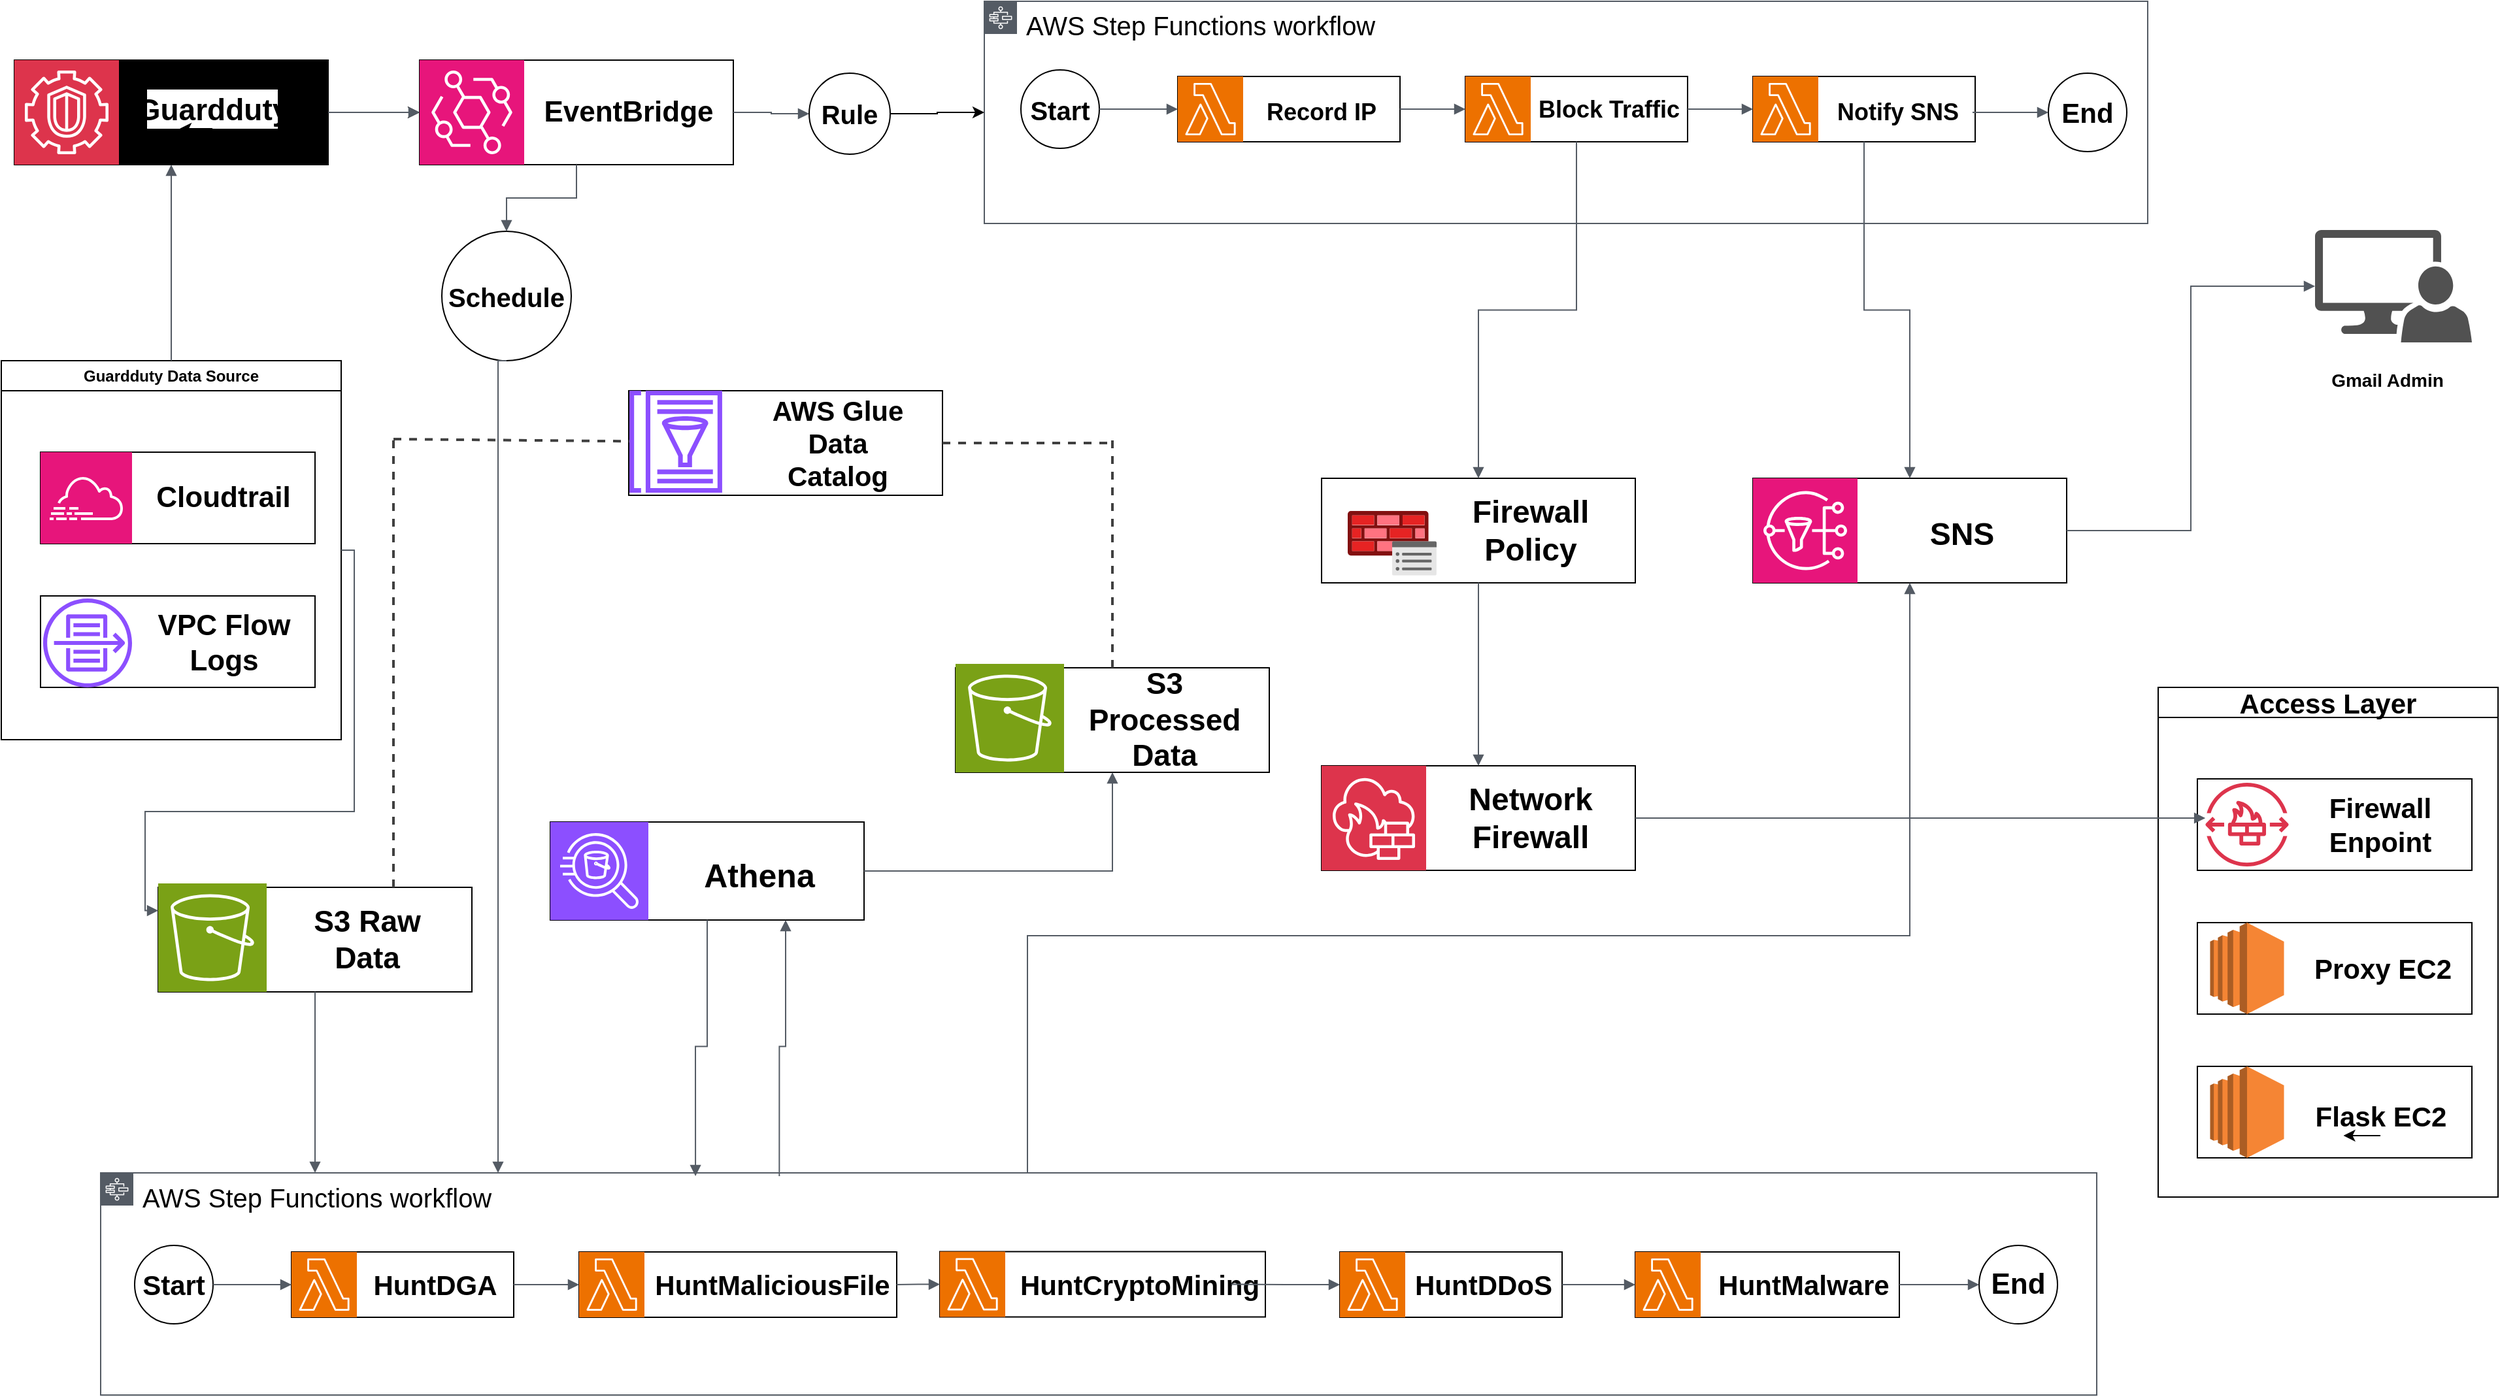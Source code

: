 <mxfile version="27.1.4">
  <diagram name="Trang-1" id="9fPnTwgZJp68yQlGrGTN">
    <mxGraphModel dx="2084" dy="1122" grid="0" gridSize="10" guides="1" tooltips="1" connect="1" arrows="1" fold="1" page="1" pageScale="1" pageWidth="4800" pageHeight="4336" background="light-dark(#FFFFFF,#FFFFFF)" math="0" shadow="0">
      <root>
        <mxCell id="0" />
        <mxCell id="1" parent="0" />
        <mxCell id="mclPiAwEp0GrEzuaHdjd-48" value="" style="edgeStyle=orthogonalEdgeStyle;rounded=0;orthogonalLoop=1;jettySize=auto;html=1;" parent="1" source="mclPiAwEp0GrEzuaHdjd-2" target="mclPiAwEp0GrEzuaHdjd-33" edge="1">
          <mxGeometry relative="1" as="geometry" />
        </mxCell>
        <mxCell id="mclPiAwEp0GrEzuaHdjd-2" value="" style="rounded=0;whiteSpace=wrap;html=1;strokeColor=light-dark(#000000,#000000);fillColor=light-dark(#000000,#FFFFFF);gradientColor=none;" parent="1" vertex="1">
          <mxGeometry x="130" y="150" width="240" height="80" as="geometry" />
        </mxCell>
        <mxCell id="mclPiAwEp0GrEzuaHdjd-4" value="" style="rounded=0;whiteSpace=wrap;html=1;fillColor=light-dark(#FFFFFF,#FFFFFF);strokeColor=light-dark(#000000,#000000);" parent="1" vertex="1">
          <mxGeometry x="1020" y="162.5" width="170" height="50" as="geometry" />
        </mxCell>
        <mxCell id="mclPiAwEp0GrEzuaHdjd-5" value="" style="sketch=0;points=[[0,0,0],[0.25,0,0],[0.5,0,0],[0.75,0,0],[1,0,0],[0,1,0],[0.25,1,0],[0.5,1,0],[0.75,1,0],[1,1,0],[0,0.25,0],[0,0.5,0],[0,0.75,0],[1,0.25,0],[1,0.5,0],[1,0.75,0]];outlineConnect=0;fontColor=#232F3E;fillColor=#ED7100;strokeColor=#ffffff;dashed=0;verticalLabelPosition=bottom;verticalAlign=top;align=center;html=1;fontSize=12;fontStyle=0;aspect=fixed;shape=mxgraph.aws4.resourceIcon;resIcon=mxgraph.aws4.lambda;" parent="1" vertex="1">
          <mxGeometry x="1020" y="162.5" width="50" height="50" as="geometry" />
        </mxCell>
        <mxCell id="mclPiAwEp0GrEzuaHdjd-6" value="" style="rounded=0;whiteSpace=wrap;html=1;fillColor=light-dark(#FFFFFF,#FFFFFF);strokeColor=light-dark(#000000,#000000);" parent="1" vertex="1">
          <mxGeometry x="240" y="783" width="240" height="80" as="geometry" />
        </mxCell>
        <mxCell id="mclPiAwEp0GrEzuaHdjd-8" value="&lt;font style=&quot;font-size: 23px;&quot;&gt;&lt;b style=&quot;&quot;&gt;Guardduty&lt;/b&gt;&lt;/font&gt;" style="text;align=center;html=1;verticalAlign=middle;whiteSpace=wrap;rounded=0;fillColor=light-dark(#FFFFFF,#FFFFFF);fontColor=light-dark(#000000,#000000);" parent="1" vertex="1">
          <mxGeometry x="231.5" y="172.5" width="100" height="30" as="geometry" />
        </mxCell>
        <mxCell id="mclPiAwEp0GrEzuaHdjd-9" value="&lt;font style=&quot;font-size: 18px;&quot;&gt;&lt;b style=&quot;&quot;&gt;Record IP&lt;/b&gt;&lt;/font&gt;" style="text;strokeColor=none;align=center;fillColor=none;html=1;verticalAlign=middle;whiteSpace=wrap;rounded=0;fontColor=light-dark(#000000,#000000);fontSize=21;" parent="1" vertex="1">
          <mxGeometry x="1060" y="175" width="140" height="25" as="geometry" />
        </mxCell>
        <mxCell id="mclPiAwEp0GrEzuaHdjd-10" value="&lt;b style=&quot;&quot;&gt;&lt;font style=&quot;font-size: 23px;&quot;&gt;S3 Raw Data&lt;/font&gt;&lt;/b&gt;" style="text;strokeColor=none;align=center;fillColor=none;html=1;verticalAlign=middle;whiteSpace=wrap;rounded=0;fontColor=light-dark(#000000,#000000);" parent="1" vertex="1">
          <mxGeometry x="340" y="808" width="120" height="30" as="geometry" />
        </mxCell>
        <mxCell id="mclPiAwEp0GrEzuaHdjd-14" value="&lt;font style=&quot;color: light-dark(rgb(0, 0, 0), rgb(0, 0, 0)); font-size: 20px;&quot;&gt;AWS Step Functions workflow&lt;/font&gt;" style="sketch=0;outlineConnect=0;gradientColor=none;html=1;whiteSpace=wrap;fontSize=12;fontStyle=0;shape=mxgraph.aws4.group;grIcon=mxgraph.aws4.group_aws_step_functions_workflow;strokeColor=light-dark(#545B64,#000000);fillColor=none;verticalAlign=top;align=left;spacingLeft=30;fontColor=#545B64;dashed=0;" parent="1" vertex="1">
          <mxGeometry x="872" y="105" width="890" height="170" as="geometry" />
        </mxCell>
        <mxCell id="mclPiAwEp0GrEzuaHdjd-16" value="" style="sketch=0;points=[[0,0,0],[0.25,0,0],[0.5,0,0],[0.75,0,0],[1,0,0],[0,1,0],[0.25,1,0],[0.5,1,0],[0.75,1,0],[1,1,0],[0,0.25,0],[0,0.5,0],[0,0.75,0],[1,0.25,0],[1,0.5,0],[1,0.75,0]];outlineConnect=0;fontColor=#232F3E;fillColor=#DD344C;strokeColor=#ffffff;dashed=0;verticalLabelPosition=bottom;verticalAlign=top;align=center;html=1;fontSize=12;fontStyle=0;aspect=fixed;shape=mxgraph.aws4.resourceIcon;resIcon=mxgraph.aws4.guardduty;" parent="1" vertex="1">
          <mxGeometry x="130" y="150" width="80" height="80" as="geometry" />
        </mxCell>
        <mxCell id="mclPiAwEp0GrEzuaHdjd-17" value="Guardduty Data Source" style="swimlane;whiteSpace=wrap;html=1;strokeColor=light-dark(#000000,#000000);" parent="1" vertex="1">
          <mxGeometry x="120" y="380" width="260" height="290" as="geometry" />
        </mxCell>
        <mxCell id="mclPiAwEp0GrEzuaHdjd-19" value="" style="rounded=0;whiteSpace=wrap;html=1;fillColor=light-dark(#FFFFFF,#FFFFFF);strokeColor=light-dark(#000000,#000000);" parent="mclPiAwEp0GrEzuaHdjd-17" vertex="1">
          <mxGeometry x="30" y="70" width="210" height="70" as="geometry" />
        </mxCell>
        <mxCell id="mclPiAwEp0GrEzuaHdjd-18" value="" style="sketch=0;points=[[0,0,0],[0.25,0,0],[0.5,0,0],[0.75,0,0],[1,0,0],[0,1,0],[0.25,1,0],[0.5,1,0],[0.75,1,0],[1,1,0],[0,0.25,0],[0,0.5,0],[0,0.75,0],[1,0.25,0],[1,0.5,0],[1,0.75,0]];points=[[0,0,0],[0.25,0,0],[0.5,0,0],[0.75,0,0],[1,0,0],[0,1,0],[0.25,1,0],[0.5,1,0],[0.75,1,0],[1,1,0],[0,0.25,0],[0,0.5,0],[0,0.75,0],[1,0.25,0],[1,0.5,0],[1,0.75,0]];outlineConnect=0;fontColor=#232F3E;fillColor=#E7157B;strokeColor=#ffffff;dashed=0;verticalLabelPosition=bottom;verticalAlign=top;align=center;html=1;fontSize=12;fontStyle=0;aspect=fixed;shape=mxgraph.aws4.resourceIcon;resIcon=mxgraph.aws4.cloudtrail;" parent="mclPiAwEp0GrEzuaHdjd-17" vertex="1">
          <mxGeometry x="30" y="70" width="70" height="70" as="geometry" />
        </mxCell>
        <mxCell id="mclPiAwEp0GrEzuaHdjd-20" value="&lt;font style=&quot;font-size: 22px;&quot;&gt;&lt;b style=&quot;&quot;&gt;Cloudtrail&lt;/b&gt;&lt;/font&gt;" style="text;strokeColor=none;align=center;fillColor=none;html=1;verticalAlign=middle;whiteSpace=wrap;rounded=0;fontColor=light-dark(#000000,#000000);" parent="mclPiAwEp0GrEzuaHdjd-17" vertex="1">
          <mxGeometry x="120" y="90" width="100" height="30" as="geometry" />
        </mxCell>
        <mxCell id="mclPiAwEp0GrEzuaHdjd-25" value="" style="rounded=0;whiteSpace=wrap;html=1;strokeColor=light-dark(#000000,#000000);fillColor=light-dark(#FFFFFF,#FFFFFF);" parent="mclPiAwEp0GrEzuaHdjd-17" vertex="1">
          <mxGeometry x="30" y="180" width="210" height="70" as="geometry" />
        </mxCell>
        <mxCell id="mclPiAwEp0GrEzuaHdjd-27" value="&lt;font style=&quot;font-size: 22px;&quot;&gt;&lt;b style=&quot;&quot;&gt;VPC Flow Logs&lt;/b&gt;&lt;/font&gt;" style="text;strokeColor=none;align=center;fillColor=none;html=1;verticalAlign=middle;whiteSpace=wrap;rounded=0;fontColor=light-dark(#000000,#000000);" parent="mclPiAwEp0GrEzuaHdjd-17" vertex="1">
          <mxGeometry x="106.5" y="201" width="127" height="30" as="geometry" />
        </mxCell>
        <mxCell id="mclPiAwEp0GrEzuaHdjd-28" value="" style="sketch=0;outlineConnect=0;fontColor=#232F3E;gradientColor=none;fillColor=#8C4FFF;strokeColor=none;dashed=0;verticalLabelPosition=bottom;verticalAlign=top;align=center;html=1;fontSize=12;fontStyle=0;aspect=fixed;pointerEvents=1;shape=mxgraph.aws4.flow_logs;" parent="mclPiAwEp0GrEzuaHdjd-17" vertex="1">
          <mxGeometry x="32" y="182" width="68" height="68" as="geometry" />
        </mxCell>
        <mxCell id="mclPiAwEp0GrEzuaHdjd-29" value="" style="edgeStyle=orthogonalEdgeStyle;html=1;endArrow=none;elbow=vertical;startArrow=block;startFill=1;strokeColor=light-dark(#545B64,#000000);rounded=0;exitX=0.5;exitY=1;exitDx=0;exitDy=0;entryX=0.5;entryY=0;entryDx=0;entryDy=0;" parent="1" source="mclPiAwEp0GrEzuaHdjd-2" target="mclPiAwEp0GrEzuaHdjd-17" edge="1">
          <mxGeometry width="100" relative="1" as="geometry">
            <mxPoint x="190" y="330" as="sourcePoint" />
            <mxPoint x="290" y="330" as="targetPoint" />
          </mxGeometry>
        </mxCell>
        <mxCell id="mclPiAwEp0GrEzuaHdjd-30" value="" style="rounded=0;whiteSpace=wrap;html=1;fillColor=light-dark(#FFFFFF,#FFFFFF);strokeColor=light-dark(#000000,#000000);" parent="1" vertex="1">
          <mxGeometry x="440" y="150" width="240" height="80" as="geometry" />
        </mxCell>
        <mxCell id="mclPiAwEp0GrEzuaHdjd-31" value="&lt;b style=&quot;&quot;&gt;&lt;font style=&quot;font-size: 22px;&quot;&gt;EventBridge&lt;/font&gt;&lt;/b&gt;" style="text;strokeColor=none;align=center;fillColor=light-dark(#FFFFFF,#FFFFFF);html=1;verticalAlign=middle;whiteSpace=wrap;rounded=0;fontColor=light-dark(#000000,#000000);" parent="1" vertex="1">
          <mxGeometry x="550" y="175" width="100" height="30" as="geometry" />
        </mxCell>
        <mxCell id="mclPiAwEp0GrEzuaHdjd-33" value="" style="sketch=0;points=[[0,0,0],[0.25,0,0],[0.5,0,0],[0.75,0,0],[1,0,0],[0,1,0],[0.25,1,0],[0.5,1,0],[0.75,1,0],[1,1,0],[0,0.25,0],[0,0.5,0],[0,0.75,0],[1,0.25,0],[1,0.5,0],[1,0.75,0]];outlineConnect=0;fontColor=#232F3E;fillColor=#E7157B;strokeColor=#ffffff;dashed=0;verticalLabelPosition=bottom;verticalAlign=top;align=center;html=1;fontSize=12;fontStyle=0;aspect=fixed;shape=mxgraph.aws4.resourceIcon;resIcon=mxgraph.aws4.eventbridge;" parent="1" vertex="1">
          <mxGeometry x="440" y="150" width="80" height="80" as="geometry" />
        </mxCell>
        <mxCell id="mclPiAwEp0GrEzuaHdjd-34" value="" style="edgeStyle=orthogonalEdgeStyle;html=1;endArrow=none;elbow=vertical;startArrow=block;startFill=1;strokeColor=light-dark(#545B64,#000000);rounded=0;exitX=0;exitY=0.5;exitDx=0;exitDy=0;entryX=1;entryY=0.5;entryDx=0;entryDy=0;exitPerimeter=0;" parent="1" source="mclPiAwEp0GrEzuaHdjd-33" target="mclPiAwEp0GrEzuaHdjd-2" edge="1">
          <mxGeometry width="100" relative="1" as="geometry">
            <mxPoint x="310" y="330" as="sourcePoint" />
            <mxPoint x="310" y="480" as="targetPoint" />
          </mxGeometry>
        </mxCell>
        <mxCell id="mclPiAwEp0GrEzuaHdjd-36" value="" style="rounded=0;whiteSpace=wrap;html=1;fillColor=light-dark(#FFFFFF,#FFFFFF);strokeColor=light-dark(#000000,#000000);" parent="1" vertex="1">
          <mxGeometry x="1240" y="162.5" width="170" height="50" as="geometry" />
        </mxCell>
        <mxCell id="mclPiAwEp0GrEzuaHdjd-37" value="" style="sketch=0;points=[[0,0,0],[0.25,0,0],[0.5,0,0],[0.75,0,0],[1,0,0],[0,1,0],[0.25,1,0],[0.5,1,0],[0.75,1,0],[1,1,0],[0,0.25,0],[0,0.5,0],[0,0.75,0],[1,0.25,0],[1,0.5,0],[1,0.75,0]];outlineConnect=0;fontColor=#232F3E;fillColor=#ED7100;strokeColor=#ffffff;dashed=0;verticalLabelPosition=bottom;verticalAlign=top;align=center;html=1;fontSize=12;fontStyle=0;aspect=fixed;shape=mxgraph.aws4.resourceIcon;resIcon=mxgraph.aws4.lambda;" parent="1" vertex="1">
          <mxGeometry x="1240" y="162.5" width="50" height="50" as="geometry" />
        </mxCell>
        <mxCell id="mclPiAwEp0GrEzuaHdjd-38" value="&lt;font style=&quot;font-size: 18px;&quot;&gt;&lt;b style=&quot;&quot;&gt;Block Traffic&lt;/b&gt;&lt;/font&gt;" style="text;strokeColor=none;align=center;fillColor=none;html=1;verticalAlign=middle;whiteSpace=wrap;rounded=0;fontColor=light-dark(#000000,#000000);" parent="1" vertex="1">
          <mxGeometry x="1280" y="175" width="140" height="25" as="geometry" />
        </mxCell>
        <mxCell id="mclPiAwEp0GrEzuaHdjd-39" value="" style="rounded=0;whiteSpace=wrap;html=1;fillColor=light-dark(#FFFFFF,#FFFFFF);strokeColor=light-dark(#000000,#000000);" parent="1" vertex="1">
          <mxGeometry x="1460" y="162.5" width="170" height="50" as="geometry" />
        </mxCell>
        <mxCell id="mclPiAwEp0GrEzuaHdjd-40" value="" style="sketch=0;points=[[0,0,0],[0.25,0,0],[0.5,0,0],[0.75,0,0],[1,0,0],[0,1,0],[0.25,1,0],[0.5,1,0],[0.75,1,0],[1,1,0],[0,0.25,0],[0,0.5,0],[0,0.75,0],[1,0.25,0],[1,0.5,0],[1,0.75,0]];outlineConnect=0;fontColor=#232F3E;fillColor=#ED7100;strokeColor=#ffffff;dashed=0;verticalLabelPosition=bottom;verticalAlign=top;align=center;html=1;fontSize=12;fontStyle=0;aspect=fixed;shape=mxgraph.aws4.resourceIcon;resIcon=mxgraph.aws4.lambda;" parent="1" vertex="1">
          <mxGeometry x="1460" y="162.5" width="50" height="50" as="geometry" />
        </mxCell>
        <mxCell id="mclPiAwEp0GrEzuaHdjd-41" value="&lt;font style=&quot;font-size: 18px;&quot;&gt;&lt;b style=&quot;&quot;&gt;Notify SNS&lt;/b&gt;&lt;/font&gt;" style="text;strokeColor=none;align=center;fillColor=none;html=1;verticalAlign=middle;whiteSpace=wrap;rounded=0;fontColor=light-dark(#000000,#000000);" parent="1" vertex="1">
          <mxGeometry x="1501" y="177.5" width="140" height="25" as="geometry" />
        </mxCell>
        <mxCell id="mclPiAwEp0GrEzuaHdjd-45" style="edgeStyle=orthogonalEdgeStyle;rounded=0;orthogonalLoop=1;jettySize=auto;html=1;exitX=0.5;exitY=1;exitDx=0;exitDy=0;" parent="1" edge="1">
          <mxGeometry relative="1" as="geometry">
            <mxPoint x="1125" y="350" as="sourcePoint" />
            <mxPoint x="1125" y="350" as="targetPoint" />
          </mxGeometry>
        </mxCell>
        <mxCell id="mclPiAwEp0GrEzuaHdjd-46" value="&lt;b&gt;&lt;font style=&quot;font-size: 20px;&quot;&gt;Start&lt;/font&gt;&lt;/b&gt;" style="ellipse;whiteSpace=wrap;html=1;aspect=fixed;fontColor=light-dark(#000000,#000000);fillColor=light-dark(#FFFFFF,#FFFFFF);strokeColor=light-dark(#000000,#000000);" parent="1" vertex="1">
          <mxGeometry x="900" y="157.5" width="60" height="60" as="geometry" />
        </mxCell>
        <mxCell id="mclPiAwEp0GrEzuaHdjd-47" value="&lt;b&gt;&lt;font style=&quot;font-size: 21px;&quot;&gt;End&lt;/font&gt;&lt;/b&gt;" style="ellipse;whiteSpace=wrap;html=1;aspect=fixed;fillColor=light-dark(#FFFFFF,#FFFFFF);strokeColor=light-dark(#000000,#000000);fontColor=light-dark(#000000,#000000);" parent="1" vertex="1">
          <mxGeometry x="1686" y="160" width="60" height="60" as="geometry" />
        </mxCell>
        <mxCell id="mclPiAwEp0GrEzuaHdjd-49" value="" style="edgeStyle=orthogonalEdgeStyle;html=1;endArrow=none;elbow=vertical;startArrow=block;startFill=1;strokeColor=light-dark(#545B64,#000000);rounded=0;exitX=0;exitY=0.5;exitDx=0;exitDy=0;entryX=1;entryY=0.5;entryDx=0;entryDy=0;exitPerimeter=0;" parent="1" source="mclPiAwEp0GrEzuaHdjd-5" target="mclPiAwEp0GrEzuaHdjd-46" edge="1">
          <mxGeometry width="100" relative="1" as="geometry">
            <mxPoint x="850" y="235" as="sourcePoint" />
            <mxPoint x="780" y="235" as="targetPoint" />
          </mxGeometry>
        </mxCell>
        <mxCell id="mclPiAwEp0GrEzuaHdjd-50" value="" style="edgeStyle=orthogonalEdgeStyle;html=1;endArrow=none;elbow=vertical;startArrow=block;startFill=1;strokeColor=light-dark(#545B64,#000000);rounded=0;exitX=0;exitY=0.5;exitDx=0;exitDy=0;exitPerimeter=0;entryX=1;entryY=0.5;entryDx=0;entryDy=0;" parent="1" source="mclPiAwEp0GrEzuaHdjd-37" target="mclPiAwEp0GrEzuaHdjd-4" edge="1">
          <mxGeometry width="100" relative="1" as="geometry">
            <mxPoint x="1030" y="225" as="sourcePoint" />
            <mxPoint x="1190" y="195" as="targetPoint" />
          </mxGeometry>
        </mxCell>
        <mxCell id="mclPiAwEp0GrEzuaHdjd-51" value="" style="edgeStyle=orthogonalEdgeStyle;html=1;endArrow=none;elbow=vertical;startArrow=block;startFill=1;strokeColor=light-dark(#545B64,#000000);rounded=0;exitX=0;exitY=0.5;exitDx=0;exitDy=0;exitPerimeter=0;entryX=1;entryY=0.5;entryDx=0;entryDy=0;" parent="1" source="mclPiAwEp0GrEzuaHdjd-40" target="mclPiAwEp0GrEzuaHdjd-36" edge="1">
          <mxGeometry width="100" relative="1" as="geometry">
            <mxPoint x="1390" y="265" as="sourcePoint" />
            <mxPoint x="1320" y="265" as="targetPoint" />
          </mxGeometry>
        </mxCell>
        <mxCell id="mclPiAwEp0GrEzuaHdjd-52" value="" style="edgeStyle=orthogonalEdgeStyle;html=1;endArrow=none;elbow=vertical;startArrow=block;startFill=1;strokeColor=light-dark(#545B64,#000000);rounded=0;exitX=0;exitY=0.5;exitDx=0;exitDy=0;" parent="1" source="mclPiAwEp0GrEzuaHdjd-47" edge="1">
          <mxGeometry width="100" relative="1" as="geometry">
            <mxPoint x="1590" y="355" as="sourcePoint" />
            <mxPoint x="1628" y="190" as="targetPoint" />
          </mxGeometry>
        </mxCell>
        <mxCell id="mclPiAwEp0GrEzuaHdjd-53" value="" style="edgeStyle=orthogonalEdgeStyle;html=1;endArrow=none;elbow=vertical;startArrow=block;startFill=1;strokeColor=light-dark(#545B64,#000000);rounded=0;entryX=1;entryY=0.5;entryDx=0;entryDy=0;exitX=0;exitY=0.5;exitDx=0;exitDy=0;" parent="1" source="j457YnfjW28pkleL_D3V-96" target="mclPiAwEp0GrEzuaHdjd-30" edge="1">
          <mxGeometry width="100" relative="1" as="geometry">
            <mxPoint x="690" y="370" as="sourcePoint" />
            <mxPoint x="620" y="370" as="targetPoint" />
          </mxGeometry>
        </mxCell>
        <mxCell id="mclPiAwEp0GrEzuaHdjd-57" value="" style="rounded=0;whiteSpace=wrap;html=1;fillColor=light-dark(#FFFFFF,#FFFFFF);strokeColor=light-dark(#000000,#000000);" parent="1" vertex="1">
          <mxGeometry x="1130" y="690" width="240" height="80" as="geometry" />
        </mxCell>
        <mxCell id="mclPiAwEp0GrEzuaHdjd-59" value="&lt;b style=&quot;&quot;&gt;&lt;font style=&quot;font-size: 24px;&quot;&gt;Network Firewall&lt;/font&gt;&lt;/b&gt;" style="text;strokeColor=none;align=center;fillColor=none;html=1;verticalAlign=middle;whiteSpace=wrap;rounded=0;fontColor=light-dark(#000000,#000000);" parent="1" vertex="1">
          <mxGeometry x="1230" y="715" width="120" height="30" as="geometry" />
        </mxCell>
        <mxCell id="mclPiAwEp0GrEzuaHdjd-63" value="" style="rounded=0;whiteSpace=wrap;html=1;fillColor=light-dark(#FFFFFF,#FFFFFF);strokeColor=light-dark(#000000,#000000);" parent="1" vertex="1">
          <mxGeometry x="1130" y="470" width="240" height="80" as="geometry" />
        </mxCell>
        <mxCell id="mclPiAwEp0GrEzuaHdjd-65" value="&lt;font style=&quot;font-size: 24px;&quot;&gt;&lt;b style=&quot;&quot;&gt;Firewall Policy&lt;/b&gt;&lt;/font&gt;" style="text;strokeColor=none;align=center;fillColor=none;html=1;verticalAlign=middle;whiteSpace=wrap;rounded=0;fontColor=light-dark(#000000,#000000);" parent="1" vertex="1">
          <mxGeometry x="1230" y="495" width="120" height="30" as="geometry" />
        </mxCell>
        <mxCell id="mclPiAwEp0GrEzuaHdjd-66" value="" style="image;aspect=fixed;html=1;points=[];align=center;fontSize=12;image=img/lib/azure2/networking/Azure_Firewall_Policy.svg;fontColor=light-dark(#000000,#FFFFFF);imageBackground=light-dark(#FFFFFF,#FFFFFF);imageBorder=none;" parent="1" vertex="1">
          <mxGeometry x="1150" y="495" width="68" height="49.32" as="geometry" />
        </mxCell>
        <mxCell id="mclPiAwEp0GrEzuaHdjd-67" value="" style="edgeStyle=orthogonalEdgeStyle;html=1;endArrow=block;elbow=vertical;startArrow=none;endFill=1;strokeColor=light-dark(#545B64,#000000);rounded=0;exitX=0.5;exitY=1;exitDx=0;exitDy=0;entryX=0.5;entryY=0;entryDx=0;entryDy=0;" parent="1" source="mclPiAwEp0GrEzuaHdjd-36" target="mclPiAwEp0GrEzuaHdjd-63" edge="1">
          <mxGeometry width="100" relative="1" as="geometry">
            <mxPoint x="1225" y="300" as="sourcePoint" />
            <mxPoint x="1170" y="552" as="targetPoint" />
          </mxGeometry>
        </mxCell>
        <mxCell id="mclPiAwEp0GrEzuaHdjd-68" value="" style="rounded=0;whiteSpace=wrap;html=1;fillColor=light-dark(#FFFFFF,#FFFFFF);strokeColor=light-dark(#000000,#000000);" parent="1" vertex="1">
          <mxGeometry x="1460" y="470" width="240" height="80" as="geometry" />
        </mxCell>
        <mxCell id="mclPiAwEp0GrEzuaHdjd-70" value="&lt;font style=&quot;font-size: 24px;&quot;&gt;&lt;b style=&quot;&quot;&gt;SNS&lt;/b&gt;&lt;/font&gt;" style="text;strokeColor=none;align=center;fillColor=none;html=1;verticalAlign=middle;whiteSpace=wrap;rounded=0;fontColor=light-dark(#000000,#000000);" parent="1" vertex="1">
          <mxGeometry x="1560" y="498" width="120" height="30" as="geometry" />
        </mxCell>
        <mxCell id="mclPiAwEp0GrEzuaHdjd-71" value="" style="sketch=0;points=[[0,0,0],[0.25,0,0],[0.5,0,0],[0.75,0,0],[1,0,0],[0,1,0],[0.25,1,0],[0.5,1,0],[0.75,1,0],[1,1,0],[0,0.25,0],[0,0.5,0],[0,0.75,0],[1,0.25,0],[1,0.5,0],[1,0.75,0]];outlineConnect=0;fontColor=#232F3E;fillColor=#E7157B;strokeColor=#ffffff;dashed=0;verticalLabelPosition=bottom;verticalAlign=top;align=center;html=1;fontSize=12;fontStyle=0;aspect=fixed;shape=mxgraph.aws4.resourceIcon;resIcon=mxgraph.aws4.sns;" parent="1" vertex="1">
          <mxGeometry x="1460" y="470" width="80" height="80" as="geometry" />
        </mxCell>
        <mxCell id="mclPiAwEp0GrEzuaHdjd-72" value="" style="edgeStyle=orthogonalEdgeStyle;html=1;endArrow=block;elbow=vertical;startArrow=none;endFill=1;strokeColor=light-dark(#545B64,#000000);rounded=0;exitX=0.5;exitY=1;exitDx=0;exitDy=0;entryX=0.5;entryY=0;entryDx=0;entryDy=0;" parent="1" source="mclPiAwEp0GrEzuaHdjd-39" target="mclPiAwEp0GrEzuaHdjd-68" edge="1">
          <mxGeometry width="100" relative="1" as="geometry">
            <mxPoint x="1360" y="360" as="sourcePoint" />
            <mxPoint x="1385" y="612" as="targetPoint" />
          </mxGeometry>
        </mxCell>
        <mxCell id="mclPiAwEp0GrEzuaHdjd-73" value="" style="sketch=0;pointerEvents=1;shadow=0;dashed=0;html=1;strokeColor=none;labelPosition=center;verticalLabelPosition=bottom;verticalAlign=top;align=center;fillColor=light-dark(#515151,#000000);shape=mxgraph.mscae.system_center.admin_console" parent="1" vertex="1">
          <mxGeometry x="1890" y="280" width="120" height="86" as="geometry" />
        </mxCell>
        <mxCell id="mclPiAwEp0GrEzuaHdjd-74" value="" style="edgeStyle=orthogonalEdgeStyle;html=1;endArrow=block;elbow=vertical;startArrow=none;endFill=1;strokeColor=light-dark(#545B64,#000000);rounded=0;exitX=1;exitY=0.5;exitDx=0;exitDy=0;entryX=0;entryY=0.5;entryDx=0;entryDy=0;entryPerimeter=0;" parent="1" source="mclPiAwEp0GrEzuaHdjd-68" target="mclPiAwEp0GrEzuaHdjd-73" edge="1">
          <mxGeometry width="100" relative="1" as="geometry">
            <mxPoint x="1650" y="370" as="sourcePoint" />
            <mxPoint x="1785" y="622" as="targetPoint" />
          </mxGeometry>
        </mxCell>
        <mxCell id="mclPiAwEp0GrEzuaHdjd-75" value="" style="sketch=0;points=[[0,0,0],[0.25,0,0],[0.5,0,0],[0.75,0,0],[1,0,0],[0,1,0],[0.25,1,0],[0.5,1,0],[0.75,1,0],[1,1,0],[0,0.25,0],[0,0.5,0],[0,0.75,0],[1,0.25,0],[1,0.5,0],[1,0.75,0]];outlineConnect=0;fontColor=#232F3E;fillColor=#DD344C;strokeColor=#ffffff;dashed=0;verticalLabelPosition=bottom;verticalAlign=top;align=center;html=1;fontSize=12;fontStyle=0;aspect=fixed;shape=mxgraph.aws4.resourceIcon;resIcon=mxgraph.aws4.network_firewall;" parent="1" vertex="1">
          <mxGeometry x="1130" y="690" width="80" height="80" as="geometry" />
        </mxCell>
        <mxCell id="mclPiAwEp0GrEzuaHdjd-76" value="" style="edgeStyle=orthogonalEdgeStyle;html=1;endArrow=block;elbow=vertical;startArrow=none;endFill=1;strokeColor=#545B64;rounded=0;exitX=0.5;exitY=1;exitDx=0;exitDy=0;entryX=0.5;entryY=0;entryDx=0;entryDy=0;" parent="1" source="mclPiAwEp0GrEzuaHdjd-63" target="mclPiAwEp0GrEzuaHdjd-57" edge="1">
          <mxGeometry width="100" relative="1" as="geometry">
            <mxPoint x="1200" y="680" as="sourcePoint" />
            <mxPoint x="1225" y="932" as="targetPoint" />
          </mxGeometry>
        </mxCell>
        <mxCell id="mclPiAwEp0GrEzuaHdjd-77" value="&lt;font style=&quot;font-size: 14px;&quot;&gt;&lt;b&gt;Gmail Admin&lt;/b&gt;&lt;/font&gt;" style="text;html=1;align=center;verticalAlign=middle;resizable=0;points=[];autosize=1;strokeColor=none;fillColor=none;" parent="1" vertex="1">
          <mxGeometry x="1890" y="380" width="110" height="30" as="geometry" />
        </mxCell>
        <mxCell id="j457YnfjW28pkleL_D3V-2" value="" style="sketch=0;points=[[0,0,0],[0.25,0,0],[0.5,0,0],[0.75,0,0],[1,0,0],[0,1,0],[0.25,1,0],[0.5,1,0],[0.75,1,0],[1,1,0],[0,0.25,0],[0,0.5,0],[0,0.75,0],[1,0.25,0],[1,0.5,0],[1,0.75,0]];outlineConnect=0;fontColor=#232F3E;fillColor=#7AA116;strokeColor=#ffffff;dashed=0;verticalLabelPosition=bottom;verticalAlign=top;align=center;html=1;fontSize=12;fontStyle=0;aspect=fixed;shape=mxgraph.aws4.resourceIcon;resIcon=mxgraph.aws4.s3;" parent="1" vertex="1">
          <mxGeometry x="240" y="780" width="83" height="83" as="geometry" />
        </mxCell>
        <mxCell id="j457YnfjW28pkleL_D3V-3" value="" style="rounded=0;whiteSpace=wrap;html=1;fillColor=light-dark(#FFFFFF,#FFFFFF);strokeColor=light-dark(#000000,#000000);" parent="1" vertex="1">
          <mxGeometry x="540" y="733" width="240" height="75" as="geometry" />
        </mxCell>
        <mxCell id="j457YnfjW28pkleL_D3V-4" value="&lt;b style=&quot;&quot;&gt;&lt;font style=&quot;font-size: 25px;&quot;&gt;Athena&lt;/font&gt;&lt;/b&gt;" style="text;strokeColor=none;align=center;fillColor=none;html=1;verticalAlign=middle;whiteSpace=wrap;rounded=0;fontColor=light-dark(#000000,#000000);" parent="1" vertex="1">
          <mxGeometry x="640" y="758" width="120" height="30" as="geometry" />
        </mxCell>
        <mxCell id="j457YnfjW28pkleL_D3V-6" value="" style="sketch=0;points=[[0,0,0],[0.25,0,0],[0.5,0,0],[0.75,0,0],[1,0,0],[0,1,0],[0.25,1,0],[0.5,1,0],[0.75,1,0],[1,1,0],[0,0.25,0],[0,0.5,0],[0,0.75,0],[1,0.25,0],[1,0.5,0],[1,0.75,0]];outlineConnect=0;fontColor=#232F3E;fillColor=#8C4FFF;strokeColor=#ffffff;dashed=0;verticalLabelPosition=bottom;verticalAlign=top;align=center;html=1;fontSize=12;fontStyle=0;aspect=fixed;shape=mxgraph.aws4.resourceIcon;resIcon=mxgraph.aws4.athena;" parent="1" vertex="1">
          <mxGeometry x="540" y="733" width="75" height="75" as="geometry" />
        </mxCell>
        <mxCell id="j457YnfjW28pkleL_D3V-7" value="" style="edgeStyle=orthogonalEdgeStyle;html=1;endArrow=none;elbow=vertical;startArrow=block;startFill=1;strokeColor=light-dark(#545B64,#000000);rounded=0;entryX=0.5;entryY=1;entryDx=0;entryDy=0;exitX=0.298;exitY=0.015;exitDx=0;exitDy=0;exitPerimeter=0;" parent="1" source="j457YnfjW28pkleL_D3V-27" target="j457YnfjW28pkleL_D3V-3" edge="1">
          <mxGeometry width="100" relative="1" as="geometry">
            <mxPoint x="640" y="540" as="sourcePoint" />
            <mxPoint x="570" y="540" as="targetPoint" />
          </mxGeometry>
        </mxCell>
        <mxCell id="j457YnfjW28pkleL_D3V-24" value="" style="rounded=0;whiteSpace=wrap;html=1;fillColor=light-dark(#FFFFFF,#FFFFFF);strokeColor=light-dark(#000000,#000000);" parent="1" vertex="1">
          <mxGeometry x="342" y="1062" width="170" height="50" as="geometry" />
        </mxCell>
        <mxCell id="j457YnfjW28pkleL_D3V-25" value="" style="sketch=0;points=[[0,0,0],[0.25,0,0],[0.5,0,0],[0.75,0,0],[1,0,0],[0,1,0],[0.25,1,0],[0.5,1,0],[0.75,1,0],[1,1,0],[0,0.25,0],[0,0.5,0],[0,0.75,0],[1,0.25,0],[1,0.5,0],[1,0.75,0]];outlineConnect=0;fontColor=#232F3E;fillColor=#ED7100;strokeColor=#ffffff;dashed=0;verticalLabelPosition=bottom;verticalAlign=top;align=center;html=1;fontSize=12;fontStyle=0;aspect=fixed;shape=mxgraph.aws4.resourceIcon;resIcon=mxgraph.aws4.lambda;" parent="1" vertex="1">
          <mxGeometry x="342" y="1062" width="50" height="50" as="geometry" />
        </mxCell>
        <mxCell id="j457YnfjW28pkleL_D3V-26" value="&lt;b style=&quot;&quot;&gt;&lt;font style=&quot;font-size: 21px;&quot;&gt;HuntDGA&lt;/font&gt;&lt;/b&gt;" style="text;strokeColor=none;align=center;fillColor=none;html=1;verticalAlign=middle;whiteSpace=wrap;rounded=0;fontColor=light-dark(#000000,#000000);" parent="1" vertex="1">
          <mxGeometry x="382" y="1074.5" width="140" height="25" as="geometry" />
        </mxCell>
        <mxCell id="j457YnfjW28pkleL_D3V-27" value="&lt;font style=&quot;color: light-dark(rgb(0, 0, 0), rgb(0, 0, 0)); font-size: 20px;&quot;&gt;AWS Step Functions workflow&lt;/font&gt;" style="sketch=0;outlineConnect=0;gradientColor=none;html=1;whiteSpace=wrap;fontSize=12;fontStyle=0;shape=mxgraph.aws4.group;grIcon=mxgraph.aws4.group_aws_step_functions_workflow;strokeColor=light-dark(#545B64,#000000);fillColor=none;verticalAlign=top;align=left;spacingLeft=30;fontColor=#545B64;dashed=0;" parent="1" vertex="1">
          <mxGeometry x="196" y="1001.5" width="1527" height="170" as="geometry" />
        </mxCell>
        <mxCell id="j457YnfjW28pkleL_D3V-28" value="" style="rounded=0;whiteSpace=wrap;html=1;fillColor=light-dark(#FFFFFF,#FFFFFF);strokeColor=light-dark(#000000,#000000);" parent="1" vertex="1">
          <mxGeometry x="562" y="1062" width="243" height="50" as="geometry" />
        </mxCell>
        <mxCell id="j457YnfjW28pkleL_D3V-29" value="" style="sketch=0;points=[[0,0,0],[0.25,0,0],[0.5,0,0],[0.75,0,0],[1,0,0],[0,1,0],[0.25,1,0],[0.5,1,0],[0.75,1,0],[1,1,0],[0,0.25,0],[0,0.5,0],[0,0.75,0],[1,0.25,0],[1,0.5,0],[1,0.75,0]];outlineConnect=0;fontColor=#232F3E;fillColor=#ED7100;strokeColor=#ffffff;dashed=0;verticalLabelPosition=bottom;verticalAlign=top;align=center;html=1;fontSize=12;fontStyle=0;aspect=fixed;shape=mxgraph.aws4.resourceIcon;resIcon=mxgraph.aws4.lambda;" parent="1" vertex="1">
          <mxGeometry x="562" y="1062" width="50" height="50" as="geometry" />
        </mxCell>
        <mxCell id="j457YnfjW28pkleL_D3V-30" value="&lt;b style=&quot;&quot;&gt;&lt;font style=&quot;font-size: 21px;&quot;&gt;HuntMaliciousFile&lt;/font&gt;&lt;/b&gt;" style="text;strokeColor=none;align=center;fillColor=none;html=1;verticalAlign=middle;whiteSpace=wrap;rounded=0;fontColor=light-dark(#000000,#000000);" parent="1" vertex="1">
          <mxGeometry x="640" y="1074" width="140" height="25" as="geometry" />
        </mxCell>
        <mxCell id="j457YnfjW28pkleL_D3V-31" value="" style="rounded=0;whiteSpace=wrap;html=1;fillColor=light-dark(#FFFFFF,#FFFFFF);strokeColor=light-dark(#000000,#000000);" parent="1" vertex="1">
          <mxGeometry x="838" y="1061.75" width="249" height="50" as="geometry" />
        </mxCell>
        <mxCell id="j457YnfjW28pkleL_D3V-32" value="" style="sketch=0;points=[[0,0,0],[0.25,0,0],[0.5,0,0],[0.75,0,0],[1,0,0],[0,1,0],[0.25,1,0],[0.5,1,0],[0.75,1,0],[1,1,0],[0,0.25,0],[0,0.5,0],[0,0.75,0],[1,0.25,0],[1,0.5,0],[1,0.75,0]];outlineConnect=0;fontColor=#232F3E;fillColor=#ED7100;strokeColor=#ffffff;dashed=0;verticalLabelPosition=bottom;verticalAlign=top;align=center;html=1;fontSize=12;fontStyle=0;aspect=fixed;shape=mxgraph.aws4.resourceIcon;resIcon=mxgraph.aws4.lambda;" parent="1" vertex="1">
          <mxGeometry x="838" y="1061.75" width="50" height="50" as="geometry" />
        </mxCell>
        <mxCell id="j457YnfjW28pkleL_D3V-33" value="&lt;b style=&quot;&quot;&gt;&lt;font style=&quot;font-size: 21px;&quot;&gt;HuntCryptoMining&lt;/font&gt;&lt;/b&gt;" style="text;strokeColor=none;align=center;fillColor=none;html=1;verticalAlign=middle;whiteSpace=wrap;rounded=0;fontColor=light-dark(#000000,#000000);" parent="1" vertex="1">
          <mxGeometry x="921" y="1074.25" width="140" height="25" as="geometry" />
        </mxCell>
        <mxCell id="j457YnfjW28pkleL_D3V-34" value="&lt;b&gt;&lt;font style=&quot;font-size: 21px;&quot;&gt;Start&lt;/font&gt;&lt;/b&gt;" style="ellipse;whiteSpace=wrap;html=1;aspect=fixed;fillColor=light-dark(#FFFFFF,#FFFFFF);strokeColor=light-dark(#000000,#000000);fontColor=light-dark(#000000,#000000);" parent="1" vertex="1">
          <mxGeometry x="222" y="1057" width="60" height="60" as="geometry" />
        </mxCell>
        <mxCell id="j457YnfjW28pkleL_D3V-35" value="&lt;b&gt;&lt;font style=&quot;font-size: 22px;&quot;&gt;End&lt;/font&gt;&lt;/b&gt;" style="ellipse;whiteSpace=wrap;html=1;aspect=fixed;fillColor=light-dark(#FFFFFF,#FFFFFF);strokeColor=light-dark(#000000,#000000);fontColor=light-dark(#000000,#000000);" parent="1" vertex="1">
          <mxGeometry x="1633" y="1057" width="60" height="60" as="geometry" />
        </mxCell>
        <mxCell id="j457YnfjW28pkleL_D3V-36" value="" style="edgeStyle=orthogonalEdgeStyle;html=1;endArrow=none;elbow=vertical;startArrow=block;startFill=1;strokeColor=light-dark(#545B64,#000000);rounded=0;exitX=0;exitY=0.5;exitDx=0;exitDy=0;entryX=1;entryY=0.5;entryDx=0;entryDy=0;exitPerimeter=0;" parent="1" source="j457YnfjW28pkleL_D3V-25" target="j457YnfjW28pkleL_D3V-34" edge="1">
          <mxGeometry width="100" relative="1" as="geometry">
            <mxPoint x="172" y="1134.5" as="sourcePoint" />
            <mxPoint x="102" y="1134.5" as="targetPoint" />
          </mxGeometry>
        </mxCell>
        <mxCell id="j457YnfjW28pkleL_D3V-37" value="" style="edgeStyle=orthogonalEdgeStyle;html=1;endArrow=none;elbow=vertical;startArrow=block;startFill=1;strokeColor=light-dark(#545B64,#000000);rounded=0;exitX=0;exitY=0.5;exitDx=0;exitDy=0;exitPerimeter=0;entryX=1;entryY=0.5;entryDx=0;entryDy=0;" parent="1" source="j457YnfjW28pkleL_D3V-29" target="j457YnfjW28pkleL_D3V-24" edge="1">
          <mxGeometry width="100" relative="1" as="geometry">
            <mxPoint x="352" y="1124.5" as="sourcePoint" />
            <mxPoint x="512" y="1094.5" as="targetPoint" />
          </mxGeometry>
        </mxCell>
        <mxCell id="j457YnfjW28pkleL_D3V-38" value="" style="edgeStyle=orthogonalEdgeStyle;html=1;endArrow=none;elbow=vertical;startArrow=block;startFill=1;strokeColor=light-dark(#545B64,#000000);rounded=0;exitX=0;exitY=0.5;exitDx=0;exitDy=0;exitPerimeter=0;entryX=1;entryY=0.5;entryDx=0;entryDy=0;" parent="1" source="j457YnfjW28pkleL_D3V-32" target="j457YnfjW28pkleL_D3V-28" edge="1">
          <mxGeometry width="100" relative="1" as="geometry">
            <mxPoint x="712" y="1164.5" as="sourcePoint" />
            <mxPoint x="642" y="1164.5" as="targetPoint" />
          </mxGeometry>
        </mxCell>
        <mxCell id="j457YnfjW28pkleL_D3V-39" value="" style="edgeStyle=orthogonalEdgeStyle;html=1;endArrow=none;elbow=vertical;startArrow=block;startFill=1;strokeColor=light-dark(#545B64,#000000);rounded=0;exitX=0;exitY=0.5;exitDx=0;exitDy=0;entryX=1;entryY=0.5;entryDx=0;entryDy=0;exitPerimeter=0;" parent="1" source="j457YnfjW28pkleL_D3V-41" target="j457YnfjW28pkleL_D3V-33" edge="1">
          <mxGeometry width="100" relative="1" as="geometry">
            <mxPoint x="912" y="1254.5" as="sourcePoint" />
            <mxPoint x="842" y="1254.5" as="targetPoint" />
          </mxGeometry>
        </mxCell>
        <mxCell id="j457YnfjW28pkleL_D3V-40" value="" style="rounded=0;whiteSpace=wrap;html=1;fillColor=light-dark(#FFFFFF,#FFFFFF);strokeColor=light-dark(#000000,#000000);" parent="1" vertex="1">
          <mxGeometry x="1144" y="1062" width="170" height="50" as="geometry" />
        </mxCell>
        <mxCell id="j457YnfjW28pkleL_D3V-41" value="" style="sketch=0;points=[[0,0,0],[0.25,0,0],[0.5,0,0],[0.75,0,0],[1,0,0],[0,1,0],[0.25,1,0],[0.5,1,0],[0.75,1,0],[1,1,0],[0,0.25,0],[0,0.5,0],[0,0.75,0],[1,0.25,0],[1,0.5,0],[1,0.75,0]];outlineConnect=0;fontColor=#232F3E;fillColor=#ED7100;strokeColor=#ffffff;dashed=0;verticalLabelPosition=bottom;verticalAlign=top;align=center;html=1;fontSize=12;fontStyle=0;aspect=fixed;shape=mxgraph.aws4.resourceIcon;resIcon=mxgraph.aws4.lambda;" parent="1" vertex="1">
          <mxGeometry x="1144" y="1062" width="50" height="50" as="geometry" />
        </mxCell>
        <mxCell id="j457YnfjW28pkleL_D3V-42" value="&lt;b style=&quot;&quot;&gt;&lt;font style=&quot;font-size: 21px;&quot;&gt;HuntDDoS&lt;/font&gt;&lt;/b&gt;" style="text;strokeColor=none;align=center;fillColor=none;html=1;verticalAlign=middle;whiteSpace=wrap;rounded=0;fontColor=light-dark(#000000,#000000);" parent="1" vertex="1">
          <mxGeometry x="1184" y="1074.5" width="140" height="25" as="geometry" />
        </mxCell>
        <mxCell id="j457YnfjW28pkleL_D3V-43" value="" style="rounded=0;whiteSpace=wrap;html=1;fillColor=light-dark(#FFFFFF,#FFFFFF);strokeColor=light-dark(#000000,#000000);" parent="1" vertex="1">
          <mxGeometry x="1370" y="1062" width="202" height="50" as="geometry" />
        </mxCell>
        <mxCell id="j457YnfjW28pkleL_D3V-44" value="" style="sketch=0;points=[[0,0,0],[0.25,0,0],[0.5,0,0],[0.75,0,0],[1,0,0],[0,1,0],[0.25,1,0],[0.5,1,0],[0.75,1,0],[1,1,0],[0,0.25,0],[0,0.5,0],[0,0.75,0],[1,0.25,0],[1,0.5,0],[1,0.75,0]];outlineConnect=0;fontColor=#232F3E;fillColor=#ED7100;strokeColor=#ffffff;dashed=0;verticalLabelPosition=bottom;verticalAlign=top;align=center;html=1;fontSize=12;fontStyle=0;aspect=fixed;shape=mxgraph.aws4.resourceIcon;resIcon=mxgraph.aws4.lambda;" parent="1" vertex="1">
          <mxGeometry x="1370" y="1062" width="50" height="50" as="geometry" />
        </mxCell>
        <mxCell id="j457YnfjW28pkleL_D3V-45" value="&lt;b style=&quot;&quot;&gt;&lt;font style=&quot;font-size: 21px;&quot;&gt;HuntMalware&lt;/font&gt;&lt;/b&gt;" style="text;strokeColor=none;align=center;fillColor=none;html=1;verticalAlign=middle;whiteSpace=wrap;rounded=0;fontColor=light-dark(#000000,#000000);" parent="1" vertex="1">
          <mxGeometry x="1429" y="1074" width="140" height="25.5" as="geometry" />
        </mxCell>
        <mxCell id="j457YnfjW28pkleL_D3V-46" value="" style="edgeStyle=orthogonalEdgeStyle;html=1;endArrow=none;elbow=vertical;startArrow=block;startFill=1;strokeColor=light-dark(#545B64,#000000);rounded=0;exitX=0;exitY=0.5;exitDx=0;exitDy=0;entryX=1;entryY=0.5;entryDx=0;entryDy=0;exitPerimeter=0;" parent="1" source="j457YnfjW28pkleL_D3V-44" target="j457YnfjW28pkleL_D3V-40" edge="1">
          <mxGeometry width="100" relative="1" as="geometry">
            <mxPoint x="1052" y="1204.5" as="sourcePoint" />
            <mxPoint x="982" y="1204.5" as="targetPoint" />
          </mxGeometry>
        </mxCell>
        <mxCell id="j457YnfjW28pkleL_D3V-47" value="" style="edgeStyle=orthogonalEdgeStyle;html=1;endArrow=none;elbow=vertical;startArrow=block;startFill=1;strokeColor=light-dark(#545B64,#000000);rounded=0;exitX=0;exitY=0.5;exitDx=0;exitDy=0;entryX=1;entryY=0.5;entryDx=0;entryDy=0;" parent="1" source="j457YnfjW28pkleL_D3V-35" target="j457YnfjW28pkleL_D3V-43" edge="1">
          <mxGeometry width="100" relative="1" as="geometry">
            <mxPoint x="1412" y="1174.5" as="sourcePoint" />
            <mxPoint x="1372" y="1174.5" as="targetPoint" />
          </mxGeometry>
        </mxCell>
        <mxCell id="j457YnfjW28pkleL_D3V-48" value="" style="edgeStyle=orthogonalEdgeStyle;html=1;endArrow=none;elbow=vertical;startArrow=block;startFill=1;strokeColor=light-dark(#545B64,#000000);rounded=0;exitX=0;exitY=0.25;exitDx=0;exitDy=0;entryX=1;entryY=0.5;entryDx=0;entryDy=0;exitPerimeter=0;" parent="1" source="j457YnfjW28pkleL_D3V-2" target="mclPiAwEp0GrEzuaHdjd-17" edge="1">
          <mxGeometry width="100" relative="1" as="geometry">
            <mxPoint x="870" y="640" as="sourcePoint" />
            <mxPoint x="780" y="839" as="targetPoint" />
          </mxGeometry>
        </mxCell>
        <mxCell id="j457YnfjW28pkleL_D3V-49" value="" style="edgeStyle=orthogonalEdgeStyle;html=1;endArrow=none;elbow=vertical;startArrow=block;startFill=1;strokeColor=light-dark(#545B64,#000000);rounded=0;exitX=0.75;exitY=1;exitDx=0;exitDy=0;entryX=0.34;entryY=0.015;entryDx=0;entryDy=0;entryPerimeter=0;" parent="1" source="j457YnfjW28pkleL_D3V-3" target="j457YnfjW28pkleL_D3V-27" edge="1">
          <mxGeometry width="100" relative="1" as="geometry">
            <mxPoint x="920" y="1095" as="sourcePoint" />
            <mxPoint x="680" y="940" as="targetPoint" />
          </mxGeometry>
        </mxCell>
        <mxCell id="j457YnfjW28pkleL_D3V-50" value="" style="rounded=0;whiteSpace=wrap;html=1;fillColor=light-dark(#FFFFFF,#FFFFFF);strokeColor=light-dark(#000000,#000000);" parent="1" vertex="1">
          <mxGeometry x="850" y="615" width="240" height="80" as="geometry" />
        </mxCell>
        <mxCell id="j457YnfjW28pkleL_D3V-51" value="&lt;b style=&quot;&quot;&gt;&lt;font style=&quot;font-size: 23px;&quot;&gt;S3 Processed Data&lt;/font&gt;&lt;/b&gt;" style="text;strokeColor=none;align=center;fillColor=none;html=1;verticalAlign=middle;whiteSpace=wrap;rounded=0;fontColor=light-dark(#000000,#000000);" parent="1" vertex="1">
          <mxGeometry x="950" y="640" width="120" height="30" as="geometry" />
        </mxCell>
        <mxCell id="j457YnfjW28pkleL_D3V-52" value="" style="sketch=0;points=[[0,0,0],[0.25,0,0],[0.5,0,0],[0.75,0,0],[1,0,0],[0,1,0],[0.25,1,0],[0.5,1,0],[0.75,1,0],[1,1,0],[0,0.25,0],[0,0.5,0],[0,0.75,0],[1,0.25,0],[1,0.5,0],[1,0.75,0]];outlineConnect=0;fontColor=#232F3E;fillColor=#7AA116;strokeColor=#ffffff;dashed=0;verticalLabelPosition=bottom;verticalAlign=top;align=center;html=1;fontSize=12;fontStyle=0;aspect=fixed;shape=mxgraph.aws4.resourceIcon;resIcon=mxgraph.aws4.s3;" parent="1" vertex="1">
          <mxGeometry x="850" y="612" width="83" height="83" as="geometry" />
        </mxCell>
        <mxCell id="j457YnfjW28pkleL_D3V-54" value="" style="edgeStyle=orthogonalEdgeStyle;html=1;endArrow=block;elbow=vertical;startArrow=none;endFill=1;strokeColor=light-dark(#545B64,#000000);rounded=0;exitX=0.5;exitY=1;exitDx=0;exitDy=0;" parent="1" source="mclPiAwEp0GrEzuaHdjd-6" target="j457YnfjW28pkleL_D3V-27" edge="1">
          <mxGeometry width="100" relative="1" as="geometry">
            <mxPoint x="555" y="910" as="sourcePoint" />
            <mxPoint x="360" y="950" as="targetPoint" />
            <Array as="points">
              <mxPoint x="360" y="970" />
              <mxPoint x="360" y="970" />
            </Array>
          </mxGeometry>
        </mxCell>
        <mxCell id="j457YnfjW28pkleL_D3V-56" value="" style="rounded=0;whiteSpace=wrap;html=1;fillColor=light-dark(#FFFFFF,#FFFFFF);strokeColor=light-dark(#000000,#000000);" parent="1" vertex="1">
          <mxGeometry x="600" y="403" width="240" height="80" as="geometry" />
        </mxCell>
        <mxCell id="j457YnfjW28pkleL_D3V-57" value="&lt;b style=&quot;&quot;&gt;&lt;font style=&quot;font-size: 21px;&quot;&gt;AWS Glue Data Catalog&lt;/font&gt;&lt;/b&gt;" style="text;strokeColor=none;align=center;fillColor=none;html=1;verticalAlign=middle;whiteSpace=wrap;rounded=0;fontColor=light-dark(#000000,#000000);" parent="1" vertex="1">
          <mxGeometry x="700" y="428" width="120" height="30" as="geometry" />
        </mxCell>
        <mxCell id="j457YnfjW28pkleL_D3V-53" value="" style="sketch=0;outlineConnect=0;fontColor=#232F3E;gradientColor=none;fillColor=#8C4FFF;strokeColor=none;dashed=0;verticalLabelPosition=bottom;verticalAlign=top;align=center;html=1;fontSize=12;fontStyle=0;aspect=fixed;pointerEvents=1;shape=mxgraph.aws4.glue_data_catalog;" parent="1" vertex="1">
          <mxGeometry x="600" y="403" width="72" height="78" as="geometry" />
        </mxCell>
        <mxCell id="j457YnfjW28pkleL_D3V-61" value="" style="edgeStyle=none;rounded=0;html=1;jettySize=auto;orthogonalLoop=1;strokeColor=light-dark(#404040,#000000);strokeWidth=2;fontColor=#000000;jumpStyle=none;endArrow=none;endFill=0;startArrow=none;dashed=1;exitX=0.75;exitY=0;exitDx=0;exitDy=0;" parent="1" source="mclPiAwEp0GrEzuaHdjd-6" edge="1">
          <mxGeometry width="100" relative="1" as="geometry">
            <mxPoint x="930" y="400" as="sourcePoint" />
            <mxPoint x="420" y="440" as="targetPoint" />
          </mxGeometry>
        </mxCell>
        <mxCell id="j457YnfjW28pkleL_D3V-63" value="" style="edgeStyle=none;rounded=0;html=1;jettySize=auto;orthogonalLoop=1;strokeColor=light-dark(#404040,#000000);strokeWidth=2;fontColor=#000000;jumpStyle=none;endArrow=none;endFill=0;startArrow=none;dashed=1;" parent="1" target="j457YnfjW28pkleL_D3V-53" edge="1">
          <mxGeometry width="100" relative="1" as="geometry">
            <mxPoint x="420" y="440" as="sourcePoint" />
            <mxPoint x="520" y="440" as="targetPoint" />
          </mxGeometry>
        </mxCell>
        <mxCell id="j457YnfjW28pkleL_D3V-64" value="" style="edgeStyle=none;rounded=0;html=1;jettySize=auto;orthogonalLoop=1;strokeColor=light-dark(#404040,#000000);strokeWidth=2;fontColor=#000000;jumpStyle=none;endArrow=none;endFill=0;startArrow=none;dashed=1;exitX=0.5;exitY=0;exitDx=0;exitDy=0;" parent="1" source="j457YnfjW28pkleL_D3V-50" edge="1">
          <mxGeometry width="100" relative="1" as="geometry">
            <mxPoint x="890" y="903" as="sourcePoint" />
            <mxPoint x="970" y="440" as="targetPoint" />
          </mxGeometry>
        </mxCell>
        <mxCell id="j457YnfjW28pkleL_D3V-65" value="" style="edgeStyle=none;rounded=0;html=1;jettySize=auto;orthogonalLoop=1;strokeColor=light-dark(#404040,#000000);strokeWidth=2;fontColor=#000000;jumpStyle=none;endArrow=none;endFill=0;startArrow=none;dashed=1;exitX=1;exitY=0.5;exitDx=0;exitDy=0;" parent="1" source="j457YnfjW28pkleL_D3V-56" edge="1">
          <mxGeometry width="100" relative="1" as="geometry">
            <mxPoint x="1010" y="883" as="sourcePoint" />
            <mxPoint x="970" y="443" as="targetPoint" />
          </mxGeometry>
        </mxCell>
        <mxCell id="j457YnfjW28pkleL_D3V-66" value="" style="edgeStyle=orthogonalEdgeStyle;html=1;endArrow=none;elbow=vertical;startArrow=block;startFill=1;strokeColor=light-dark(#545B64,#000000);rounded=0;exitX=0.5;exitY=1;exitDx=0;exitDy=0;entryX=1;entryY=0.5;entryDx=0;entryDy=0;" parent="1" source="j457YnfjW28pkleL_D3V-50" target="j457YnfjW28pkleL_D3V-3" edge="1">
          <mxGeometry width="100" relative="1" as="geometry">
            <mxPoint x="891" y="930" as="sourcePoint" />
            <mxPoint x="850" y="1072" as="targetPoint" />
          </mxGeometry>
        </mxCell>
        <mxCell id="j457YnfjW28pkleL_D3V-67" value="" style="edgeStyle=orthogonalEdgeStyle;html=1;endArrow=none;elbow=vertical;startArrow=block;startFill=1;strokeColor=light-dark(#545B64,#000000);rounded=0;exitX=0.5;exitY=1;exitDx=0;exitDy=0;" parent="1" source="mclPiAwEp0GrEzuaHdjd-68" target="j457YnfjW28pkleL_D3V-27" edge="1">
          <mxGeometry width="100" relative="1" as="geometry">
            <mxPoint x="1051" y="880" as="sourcePoint" />
            <mxPoint x="1010" y="1022" as="targetPoint" />
            <Array as="points">
              <mxPoint x="1580" y="820" />
              <mxPoint x="905" y="820" />
            </Array>
          </mxGeometry>
        </mxCell>
        <mxCell id="j457YnfjW28pkleL_D3V-75" value="&lt;font style=&quot;color: light-dark(rgb(0, 0, 0), rgb(0, 0, 0)); font-size: 21px;&quot;&gt;Access Layer&lt;/font&gt;" style="swimlane;whiteSpace=wrap;html=1;strokeColor=light-dark(#000000,#000000);fillColor=light-dark(#FFFFFF,#FFFFFF);" parent="1" vertex="1">
          <mxGeometry x="1770" y="630" width="260" height="390" as="geometry" />
        </mxCell>
        <mxCell id="j457YnfjW28pkleL_D3V-76" value="" style="rounded=0;whiteSpace=wrap;html=1;fillColor=light-dark(#FFFFFF,#FFFFFF);strokeColor=light-dark(#000000,#000000);" parent="j457YnfjW28pkleL_D3V-75" vertex="1">
          <mxGeometry x="30" y="70" width="210" height="70" as="geometry" />
        </mxCell>
        <mxCell id="j457YnfjW28pkleL_D3V-78" value="&lt;font style=&quot;font-size: 21px;&quot;&gt;&lt;b style=&quot;&quot;&gt;Firewall Enpoint&lt;/b&gt;&lt;/font&gt;" style="text;strokeColor=none;align=center;fillColor=none;html=1;verticalAlign=middle;whiteSpace=wrap;rounded=0;fontColor=light-dark(#000000,#000000);" parent="j457YnfjW28pkleL_D3V-75" vertex="1">
          <mxGeometry x="120" y="90" width="100" height="30" as="geometry" />
        </mxCell>
        <mxCell id="j457YnfjW28pkleL_D3V-79" value="" style="rounded=0;whiteSpace=wrap;html=1;fillColor=light-dark(#FFFFFF,#FFFFFF);strokeColor=light-dark(#000000,#000000);" parent="j457YnfjW28pkleL_D3V-75" vertex="1">
          <mxGeometry x="30" y="180" width="210" height="70" as="geometry" />
        </mxCell>
        <mxCell id="j457YnfjW28pkleL_D3V-80" value="&lt;font style=&quot;font-size: 21px;&quot;&gt;&lt;b style=&quot;&quot;&gt;Proxy EC2&lt;/b&gt;&lt;/font&gt;" style="text;strokeColor=none;align=center;fillColor=none;html=1;verticalAlign=middle;whiteSpace=wrap;rounded=0;fontColor=light-dark(#000000,#000000);" parent="j457YnfjW28pkleL_D3V-75" vertex="1">
          <mxGeometry x="113.5" y="200" width="116" height="30" as="geometry" />
        </mxCell>
        <mxCell id="j457YnfjW28pkleL_D3V-82" value="" style="sketch=0;outlineConnect=0;fontColor=#232F3E;gradientColor=none;fillColor=#DD344C;strokeColor=none;dashed=0;verticalLabelPosition=bottom;verticalAlign=top;align=center;html=1;fontSize=12;fontStyle=0;aspect=fixed;pointerEvents=1;shape=mxgraph.aws4.network_firewall_endpoints;" parent="j457YnfjW28pkleL_D3V-75" vertex="1">
          <mxGeometry x="36" y="73" width="64" height="64" as="geometry" />
        </mxCell>
        <mxCell id="j457YnfjW28pkleL_D3V-83" value="" style="outlineConnect=0;dashed=0;verticalLabelPosition=bottom;verticalAlign=top;align=center;html=1;shape=mxgraph.aws3.ec2;fillColor=#F58534;gradientColor=none;" parent="j457YnfjW28pkleL_D3V-75" vertex="1">
          <mxGeometry x="39.75" y="180" width="56.5" height="70" as="geometry" />
        </mxCell>
        <mxCell id="j457YnfjW28pkleL_D3V-91" value="" style="rounded=0;whiteSpace=wrap;html=1;fillColor=light-dark(#FFFFFF,#FFFFFF);strokeColor=light-dark(#000000,#000000);" parent="j457YnfjW28pkleL_D3V-75" vertex="1">
          <mxGeometry x="30" y="290" width="210" height="70" as="geometry" />
        </mxCell>
        <mxCell id="j457YnfjW28pkleL_D3V-92" value="&lt;font style=&quot;font-size: 21px;&quot;&gt;&lt;b style=&quot;&quot;&gt;Flask EC2&lt;/b&gt;&lt;/font&gt;" style="text;strokeColor=none;align=center;fillColor=none;html=1;verticalAlign=middle;whiteSpace=wrap;rounded=0;fontColor=light-dark(#000000,#000000);" parent="j457YnfjW28pkleL_D3V-75" vertex="1">
          <mxGeometry x="113.5" y="313" width="113" height="30" as="geometry" />
        </mxCell>
        <mxCell id="j457YnfjW28pkleL_D3V-93" value="" style="outlineConnect=0;dashed=0;verticalLabelPosition=bottom;verticalAlign=top;align=center;html=1;shape=mxgraph.aws3.ec2;fillColor=#F58534;gradientColor=none;" parent="j457YnfjW28pkleL_D3V-75" vertex="1">
          <mxGeometry x="39.75" y="290" width="56.5" height="70" as="geometry" />
        </mxCell>
        <mxCell id="uO-lExHRnH5NHL3P6jUc-3" style="edgeStyle=orthogonalEdgeStyle;rounded=0;orthogonalLoop=1;jettySize=auto;html=1;exitX=0.5;exitY=1;exitDx=0;exitDy=0;entryX=0.25;entryY=1;entryDx=0;entryDy=0;" edge="1" parent="j457YnfjW28pkleL_D3V-75" source="j457YnfjW28pkleL_D3V-92" target="j457YnfjW28pkleL_D3V-92">
          <mxGeometry relative="1" as="geometry" />
        </mxCell>
        <mxCell id="j457YnfjW28pkleL_D3V-95" value="" style="edgeStyle=orthogonalEdgeStyle;html=1;endArrow=block;elbow=vertical;startArrow=none;endFill=1;strokeColor=light-dark(#545B64,#000000);rounded=0;exitX=1;exitY=0.5;exitDx=0;exitDy=0;" parent="1" source="mclPiAwEp0GrEzuaHdjd-57" target="j457YnfjW28pkleL_D3V-82" edge="1">
          <mxGeometry width="100" relative="1" as="geometry">
            <mxPoint x="1800" y="880" as="sourcePoint" />
            <mxPoint x="1800" y="1020" as="targetPoint" />
            <Array as="points">
              <mxPoint x="1700" y="730" />
              <mxPoint x="1700" y="730" />
            </Array>
          </mxGeometry>
        </mxCell>
        <mxCell id="j457YnfjW28pkleL_D3V-97" style="edgeStyle=orthogonalEdgeStyle;rounded=0;orthogonalLoop=1;jettySize=auto;html=1;exitX=1;exitY=0.5;exitDx=0;exitDy=0;strokeColor=light-dark(#000000,#000000);" parent="1" source="j457YnfjW28pkleL_D3V-96" target="mclPiAwEp0GrEzuaHdjd-14" edge="1">
          <mxGeometry relative="1" as="geometry">
            <mxPoint x="800" y="190" as="targetPoint" />
          </mxGeometry>
        </mxCell>
        <mxCell id="j457YnfjW28pkleL_D3V-96" value="&lt;b style=&quot;&quot;&gt;&lt;font style=&quot;font-size: 20px;&quot;&gt;Rule&lt;/font&gt;&lt;/b&gt;" style="ellipse;whiteSpace=wrap;html=1;aspect=fixed;fillColor=light-dark(#FFFFFF,#FFFFFF);strokeColor=light-dark(#000000,#000000);fontColor=light-dark(#000000,#000000);" parent="1" vertex="1">
          <mxGeometry x="738" y="160" width="62" height="62" as="geometry" />
        </mxCell>
        <mxCell id="j457YnfjW28pkleL_D3V-98" value="&lt;b style=&quot;&quot;&gt;&lt;font style=&quot;font-size: 20px;&quot;&gt;Schedule&lt;/font&gt;&lt;/b&gt;" style="ellipse;whiteSpace=wrap;html=1;aspect=fixed;fillColor=light-dark(#FFFFFF,#FFFFFF);strokeColor=light-dark(#000000,#000000);fontColor=light-dark(#000000,#000000);" parent="1" vertex="1">
          <mxGeometry x="457" y="281" width="99" height="99" as="geometry" />
        </mxCell>
        <mxCell id="j457YnfjW28pkleL_D3V-99" value="" style="edgeStyle=orthogonalEdgeStyle;html=1;endArrow=none;elbow=vertical;startArrow=block;startFill=1;strokeColor=light-dark(#545B64,#000000);rounded=0;entryX=0.5;entryY=1;entryDx=0;entryDy=0;exitX=0.5;exitY=0;exitDx=0;exitDy=0;" parent="1" source="j457YnfjW28pkleL_D3V-98" target="mclPiAwEp0GrEzuaHdjd-30" edge="1">
          <mxGeometry width="100" relative="1" as="geometry">
            <mxPoint x="780" y="280" as="sourcePoint" />
            <mxPoint x="720" y="280" as="targetPoint" />
          </mxGeometry>
        </mxCell>
        <mxCell id="j457YnfjW28pkleL_D3V-100" value="" style="edgeStyle=orthogonalEdgeStyle;html=1;endArrow=none;elbow=vertical;startArrow=block;startFill=1;strokeColor=light-dark(#545B64,#000000);rounded=0;entryX=0.5;entryY=1;entryDx=0;entryDy=0;" parent="1" target="j457YnfjW28pkleL_D3V-98" edge="1" source="j457YnfjW28pkleL_D3V-27">
          <mxGeometry width="100" relative="1" as="geometry">
            <mxPoint x="500" y="940" as="sourcePoint" />
            <mxPoint x="635" y="280" as="targetPoint" />
            <Array as="points">
              <mxPoint x="500" y="380" />
            </Array>
          </mxGeometry>
        </mxCell>
        <mxCell id="uO-lExHRnH5NHL3P6jUc-1" style="edgeStyle=orthogonalEdgeStyle;rounded=0;orthogonalLoop=1;jettySize=auto;html=1;exitX=0.5;exitY=1;exitDx=0;exitDy=0;entryX=0.25;entryY=1;entryDx=0;entryDy=0;" edge="1" parent="1" source="mclPiAwEp0GrEzuaHdjd-8" target="mclPiAwEp0GrEzuaHdjd-8">
          <mxGeometry relative="1" as="geometry" />
        </mxCell>
      </root>
    </mxGraphModel>
  </diagram>
</mxfile>
